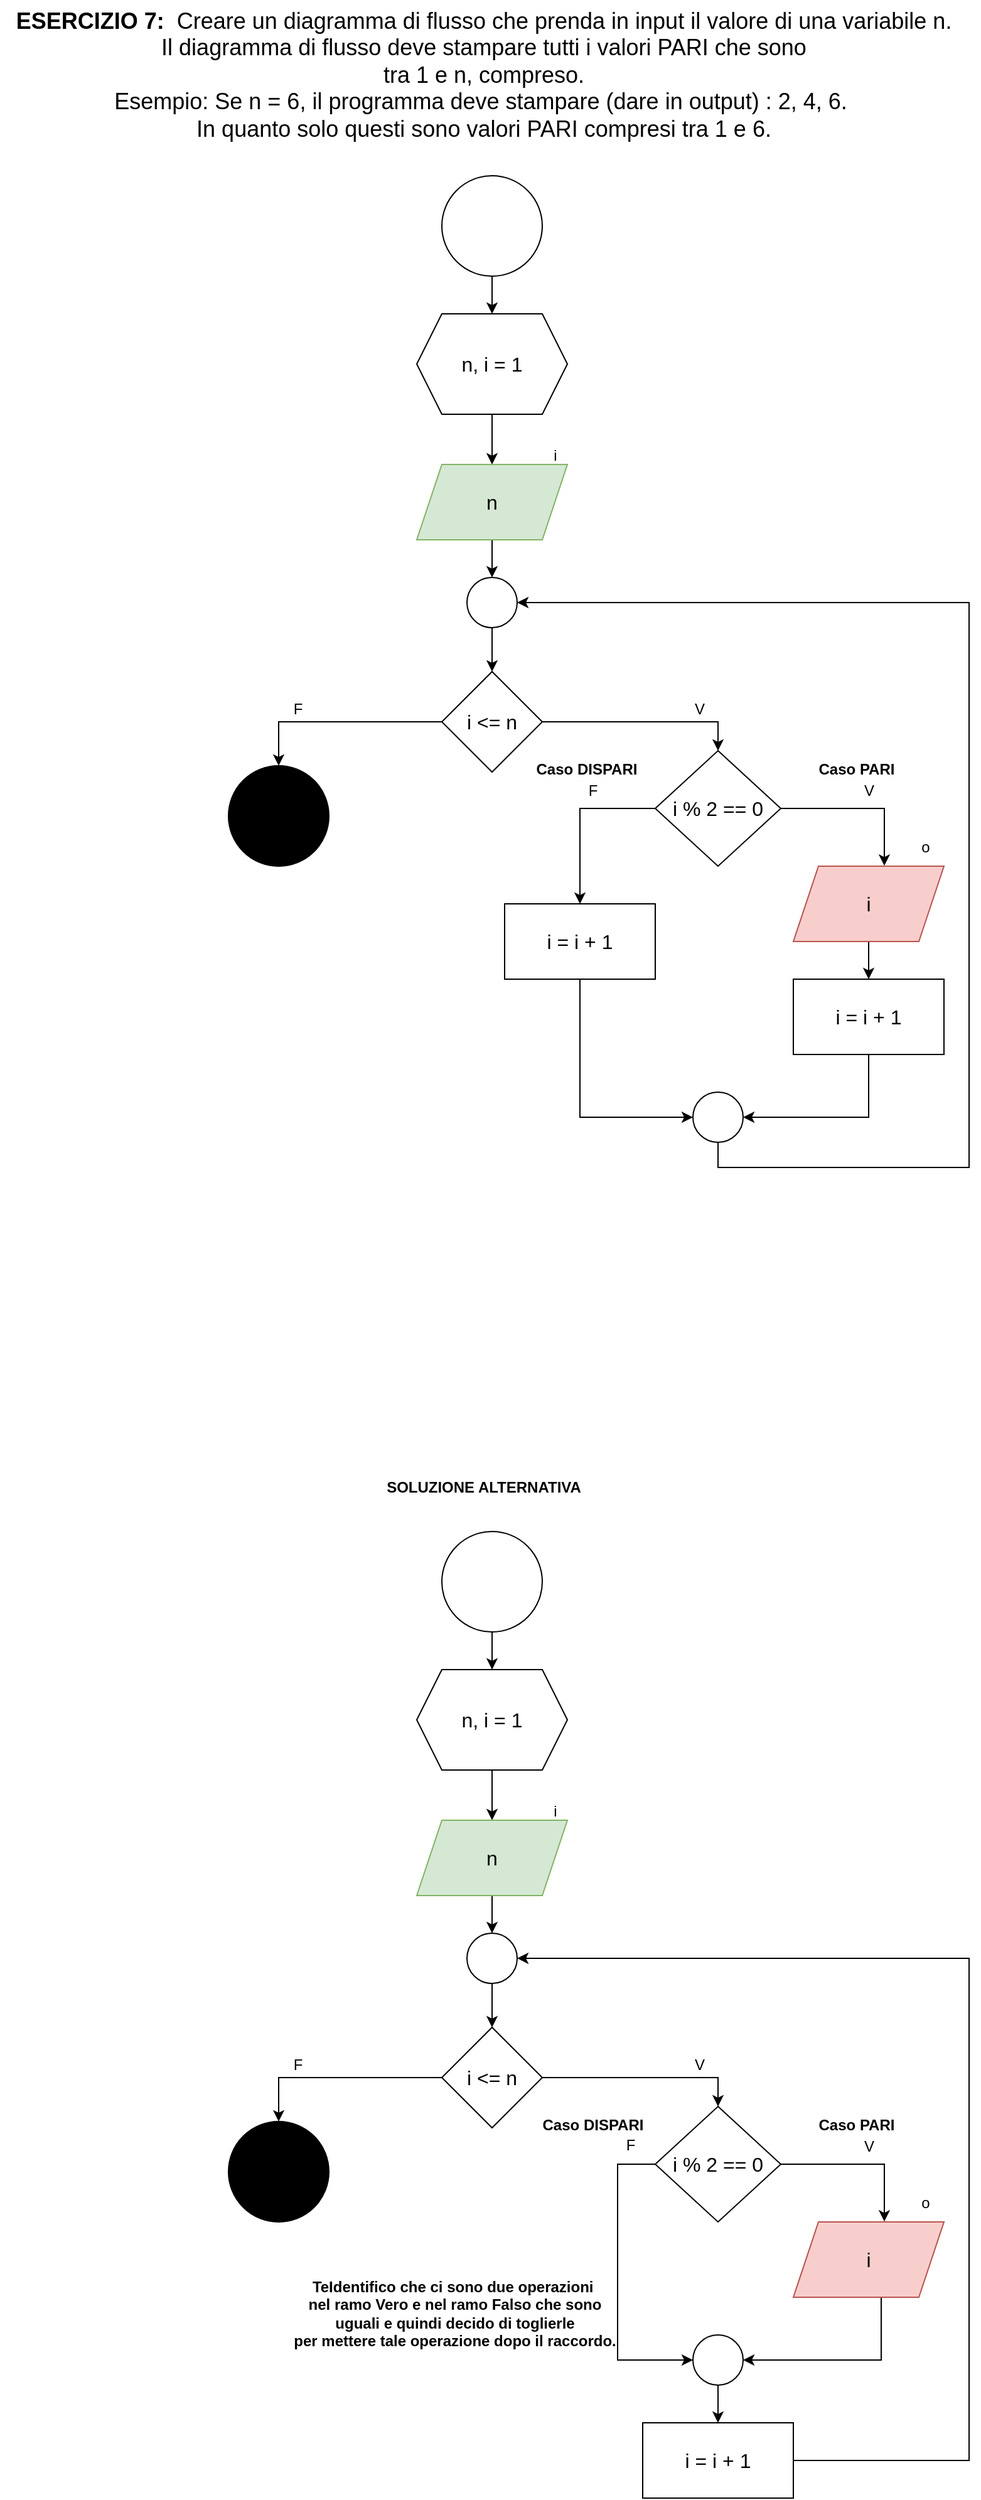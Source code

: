 <mxfile version="24.7.17">
  <diagram name="Pagina-1" id="0qzzMYINNlGovGyUZegi">
    <mxGraphModel grid="1" page="1" gridSize="10" guides="1" tooltips="1" connect="1" arrows="1" fold="1" pageScale="1" pageWidth="827" pageHeight="1169" math="0" shadow="0">
      <root>
        <mxCell id="0" />
        <mxCell id="1" parent="0" />
        <mxCell id="-TRMTuf33lLg_CGuzAfY-1" value="&lt;b style=&quot;font-size: 18px;&quot;&gt;ESERCIZIO 7: &lt;/b&gt;&amp;nbsp;Creare un diagramma di flusso che prenda in input il valore di una variabile n.&lt;div&gt;&amp;nbsp;Il diagramma di flusso deve stampare tutti i valori PARI che sono&amp;nbsp;&lt;div&gt;tra 1 e n, compreso.&lt;/div&gt;&lt;div&gt;Esempio: Se n = 6, il programma deve stampare (dare in output) : 2, 4, 6.&amp;nbsp;&lt;/div&gt;&lt;/div&gt;&lt;div&gt;In quanto solo questi sono valori PARI compresi tra 1 e 6.&lt;/div&gt;" style="text;html=1;align=center;verticalAlign=middle;resizable=0;points=[];autosize=1;strokeColor=none;fillColor=none;fontSize=18;" vertex="1" parent="1">
          <mxGeometry x="28" y="30" width="770" height="120" as="geometry" />
        </mxCell>
        <mxCell id="-TRMTuf33lLg_CGuzAfY-21" value="" style="edgeStyle=orthogonalEdgeStyle;rounded=0;orthogonalLoop=1;jettySize=auto;html=1;" edge="1" parent="1" source="-TRMTuf33lLg_CGuzAfY-22" target="-TRMTuf33lLg_CGuzAfY-24">
          <mxGeometry relative="1" as="geometry" />
        </mxCell>
        <mxCell id="-TRMTuf33lLg_CGuzAfY-22" value="" style="ellipse;whiteSpace=wrap;html=1;aspect=fixed;" vertex="1" parent="1">
          <mxGeometry x="380" y="170" width="80" height="80" as="geometry" />
        </mxCell>
        <mxCell id="-TRMTuf33lLg_CGuzAfY-23" value="" style="edgeStyle=orthogonalEdgeStyle;rounded=0;orthogonalLoop=1;jettySize=auto;html=1;" edge="1" parent="1" source="-TRMTuf33lLg_CGuzAfY-24" target="-TRMTuf33lLg_CGuzAfY-26">
          <mxGeometry relative="1" as="geometry" />
        </mxCell>
        <mxCell id="-TRMTuf33lLg_CGuzAfY-24" value="&lt;font style=&quot;font-size: 16px;&quot;&gt;n, i = 1&lt;/font&gt;" style="shape=hexagon;perimeter=hexagonPerimeter2;whiteSpace=wrap;html=1;fixedSize=1;" vertex="1" parent="1">
          <mxGeometry x="360" y="280" width="120" height="80" as="geometry" />
        </mxCell>
        <mxCell id="-TRMTuf33lLg_CGuzAfY-25" value="" style="edgeStyle=orthogonalEdgeStyle;rounded=0;orthogonalLoop=1;jettySize=auto;html=1;" edge="1" parent="1" source="-TRMTuf33lLg_CGuzAfY-26" target="-TRMTuf33lLg_CGuzAfY-28">
          <mxGeometry relative="1" as="geometry" />
        </mxCell>
        <mxCell id="-TRMTuf33lLg_CGuzAfY-26" value="&lt;font style=&quot;font-size: 16px;&quot;&gt;n&lt;/font&gt;" style="shape=parallelogram;perimeter=parallelogramPerimeter;whiteSpace=wrap;html=1;fixedSize=1;fillColor=#d5e8d4;strokeColor=#82b366;" vertex="1" parent="1">
          <mxGeometry x="360" y="400" width="120" height="60" as="geometry" />
        </mxCell>
        <mxCell id="-TRMTuf33lLg_CGuzAfY-27" value="" style="edgeStyle=orthogonalEdgeStyle;rounded=0;orthogonalLoop=1;jettySize=auto;html=1;" edge="1" parent="1" source="-TRMTuf33lLg_CGuzAfY-28" target="-TRMTuf33lLg_CGuzAfY-31">
          <mxGeometry relative="1" as="geometry" />
        </mxCell>
        <mxCell id="-TRMTuf33lLg_CGuzAfY-28" value="" style="ellipse;whiteSpace=wrap;html=1;" vertex="1" parent="1">
          <mxGeometry x="400" y="490" width="40" height="40" as="geometry" />
        </mxCell>
        <mxCell id="-TRMTuf33lLg_CGuzAfY-30" value="" style="edgeStyle=orthogonalEdgeStyle;rounded=0;orthogonalLoop=1;jettySize=auto;html=1;" edge="1" parent="1" source="-TRMTuf33lLg_CGuzAfY-31" target="-TRMTuf33lLg_CGuzAfY-39">
          <mxGeometry relative="1" as="geometry">
            <Array as="points">
              <mxPoint x="250" y="605" />
            </Array>
          </mxGeometry>
        </mxCell>
        <mxCell id="-TRMTuf33lLg_CGuzAfY-42" style="edgeStyle=orthogonalEdgeStyle;rounded=0;orthogonalLoop=1;jettySize=auto;html=1;entryX=0.5;entryY=0;entryDx=0;entryDy=0;" edge="1" parent="1" source="-TRMTuf33lLg_CGuzAfY-31" target="-TRMTuf33lLg_CGuzAfY-41">
          <mxGeometry relative="1" as="geometry" />
        </mxCell>
        <mxCell id="-TRMTuf33lLg_CGuzAfY-31" value="i &amp;lt;= n" style="rhombus;whiteSpace=wrap;html=1;fontSize=16;" vertex="1" parent="1">
          <mxGeometry x="380" y="565" width="80" height="80" as="geometry" />
        </mxCell>
        <mxCell id="-TRMTuf33lLg_CGuzAfY-46" value="" style="edgeStyle=orthogonalEdgeStyle;rounded=0;orthogonalLoop=1;jettySize=auto;html=1;" edge="1" parent="1" source="-TRMTuf33lLg_CGuzAfY-33" target="-TRMTuf33lLg_CGuzAfY-38">
          <mxGeometry relative="1" as="geometry" />
        </mxCell>
        <mxCell id="-TRMTuf33lLg_CGuzAfY-33" value="i" style="shape=parallelogram;perimeter=parallelogramPerimeter;whiteSpace=wrap;html=1;fixedSize=1;fontSize=16;fillColor=#f8cecc;strokeColor=#b85450;" vertex="1" parent="1">
          <mxGeometry x="660" y="720" width="120" height="60" as="geometry" />
        </mxCell>
        <mxCell id="-TRMTuf33lLg_CGuzAfY-34" value="V" style="text;html=1;align=center;verticalAlign=middle;resizable=0;points=[];autosize=1;strokeColor=none;fillColor=none;" vertex="1" parent="1">
          <mxGeometry x="570" y="580" width="30" height="30" as="geometry" />
        </mxCell>
        <mxCell id="-TRMTuf33lLg_CGuzAfY-35" value="o" style="text;html=1;align=center;verticalAlign=middle;resizable=0;points=[];autosize=1;strokeColor=none;fillColor=none;" vertex="1" parent="1">
          <mxGeometry x="750" y="690" width="30" height="30" as="geometry" />
        </mxCell>
        <mxCell id="-TRMTuf33lLg_CGuzAfY-36" value="i" style="text;html=1;align=center;verticalAlign=middle;resizable=0;points=[];autosize=1;strokeColor=none;fillColor=none;" vertex="1" parent="1">
          <mxGeometry x="455" y="378" width="30" height="30" as="geometry" />
        </mxCell>
        <mxCell id="-TRMTuf33lLg_CGuzAfY-51" style="edgeStyle=orthogonalEdgeStyle;rounded=0;orthogonalLoop=1;jettySize=auto;html=1;entryX=1;entryY=0.5;entryDx=0;entryDy=0;" edge="1" parent="1" source="-TRMTuf33lLg_CGuzAfY-38" target="-TRMTuf33lLg_CGuzAfY-50">
          <mxGeometry relative="1" as="geometry">
            <Array as="points">
              <mxPoint x="720" y="920" />
            </Array>
          </mxGeometry>
        </mxCell>
        <mxCell id="-TRMTuf33lLg_CGuzAfY-38" value="i = i + 1" style="whiteSpace=wrap;html=1;fontSize=16;" vertex="1" parent="1">
          <mxGeometry x="660" y="810" width="120" height="60" as="geometry" />
        </mxCell>
        <mxCell id="-TRMTuf33lLg_CGuzAfY-39" value="" style="ellipse;whiteSpace=wrap;html=1;fontSize=16;fillColor=#000000;" vertex="1" parent="1">
          <mxGeometry x="210" y="640" width="80" height="80" as="geometry" />
        </mxCell>
        <mxCell id="-TRMTuf33lLg_CGuzAfY-40" value="F" style="text;html=1;align=center;verticalAlign=middle;resizable=0;points=[];autosize=1;strokeColor=none;fillColor=none;" vertex="1" parent="1">
          <mxGeometry x="250" y="580" width="30" height="30" as="geometry" />
        </mxCell>
        <mxCell id="-TRMTuf33lLg_CGuzAfY-49" style="edgeStyle=orthogonalEdgeStyle;rounded=0;orthogonalLoop=1;jettySize=auto;html=1;" edge="1" parent="1" source="-TRMTuf33lLg_CGuzAfY-41" target="-TRMTuf33lLg_CGuzAfY-47">
          <mxGeometry relative="1" as="geometry">
            <Array as="points">
              <mxPoint x="490" y="674" />
            </Array>
          </mxGeometry>
        </mxCell>
        <mxCell id="-TRMTuf33lLg_CGuzAfY-41" value="i % 2 == 0" style="rhombus;whiteSpace=wrap;html=1;fontSize=16;" vertex="1" parent="1">
          <mxGeometry x="550" y="628" width="100" height="92" as="geometry" />
        </mxCell>
        <mxCell id="-TRMTuf33lLg_CGuzAfY-43" style="edgeStyle=orthogonalEdgeStyle;rounded=0;orthogonalLoop=1;jettySize=auto;html=1;entryX=0.604;entryY=-0.006;entryDx=0;entryDy=0;entryPerimeter=0;" edge="1" parent="1" source="-TRMTuf33lLg_CGuzAfY-41" target="-TRMTuf33lLg_CGuzAfY-33">
          <mxGeometry relative="1" as="geometry" />
        </mxCell>
        <mxCell id="-TRMTuf33lLg_CGuzAfY-44" value="V" style="text;html=1;align=center;verticalAlign=middle;resizable=0;points=[];autosize=1;strokeColor=none;fillColor=none;" vertex="1" parent="1">
          <mxGeometry x="705" y="645" width="30" height="30" as="geometry" />
        </mxCell>
        <mxCell id="-TRMTuf33lLg_CGuzAfY-45" value="Caso PARI" style="text;html=1;align=center;verticalAlign=middle;resizable=0;points=[];autosize=1;strokeColor=none;fillColor=none;fontStyle=1" vertex="1" parent="1">
          <mxGeometry x="670" y="628" width="80" height="30" as="geometry" />
        </mxCell>
        <mxCell id="-TRMTuf33lLg_CGuzAfY-52" style="edgeStyle=orthogonalEdgeStyle;rounded=0;orthogonalLoop=1;jettySize=auto;html=1;entryX=0;entryY=0.5;entryDx=0;entryDy=0;" edge="1" parent="1" source="-TRMTuf33lLg_CGuzAfY-47" target="-TRMTuf33lLg_CGuzAfY-50">
          <mxGeometry relative="1" as="geometry">
            <Array as="points">
              <mxPoint x="490" y="920" />
            </Array>
          </mxGeometry>
        </mxCell>
        <mxCell id="-TRMTuf33lLg_CGuzAfY-47" value="i = i + 1" style="whiteSpace=wrap;html=1;fontSize=16;" vertex="1" parent="1">
          <mxGeometry x="430" y="750" width="120" height="60" as="geometry" />
        </mxCell>
        <mxCell id="-TRMTuf33lLg_CGuzAfY-53" style="edgeStyle=orthogonalEdgeStyle;rounded=0;orthogonalLoop=1;jettySize=auto;html=1;entryX=1;entryY=0.5;entryDx=0;entryDy=0;" edge="1" parent="1" source="-TRMTuf33lLg_CGuzAfY-50" target="-TRMTuf33lLg_CGuzAfY-28">
          <mxGeometry relative="1" as="geometry">
            <Array as="points">
              <mxPoint x="600" y="960" />
              <mxPoint x="800" y="960" />
              <mxPoint x="800" y="510" />
            </Array>
          </mxGeometry>
        </mxCell>
        <mxCell id="-TRMTuf33lLg_CGuzAfY-50" value="" style="ellipse;whiteSpace=wrap;html=1;" vertex="1" parent="1">
          <mxGeometry x="580" y="900" width="40" height="40" as="geometry" />
        </mxCell>
        <mxCell id="-TRMTuf33lLg_CGuzAfY-54" value="Caso DISPARI" style="text;html=1;align=center;verticalAlign=middle;resizable=0;points=[];autosize=1;strokeColor=none;fillColor=none;fontStyle=1" vertex="1" parent="1">
          <mxGeometry x="445" y="628" width="100" height="30" as="geometry" />
        </mxCell>
        <mxCell id="-TRMTuf33lLg_CGuzAfY-55" value="SOLUZIONE ALTERNATIVA" style="text;html=1;align=center;verticalAlign=middle;resizable=0;points=[];autosize=1;strokeColor=none;fillColor=none;fontStyle=1" vertex="1" parent="1">
          <mxGeometry x="323" y="1200" width="180" height="30" as="geometry" />
        </mxCell>
        <mxCell id="-TRMTuf33lLg_CGuzAfY-56" value="" style="edgeStyle=orthogonalEdgeStyle;rounded=0;orthogonalLoop=1;jettySize=auto;html=1;" edge="1" parent="1" source="-TRMTuf33lLg_CGuzAfY-57" target="-TRMTuf33lLg_CGuzAfY-59">
          <mxGeometry relative="1" as="geometry" />
        </mxCell>
        <mxCell id="-TRMTuf33lLg_CGuzAfY-57" value="" style="ellipse;whiteSpace=wrap;html=1;aspect=fixed;" vertex="1" parent="1">
          <mxGeometry x="380" y="1250" width="80" height="80" as="geometry" />
        </mxCell>
        <mxCell id="-TRMTuf33lLg_CGuzAfY-58" value="" style="edgeStyle=orthogonalEdgeStyle;rounded=0;orthogonalLoop=1;jettySize=auto;html=1;" edge="1" parent="1" source="-TRMTuf33lLg_CGuzAfY-59" target="-TRMTuf33lLg_CGuzAfY-61">
          <mxGeometry relative="1" as="geometry" />
        </mxCell>
        <mxCell id="-TRMTuf33lLg_CGuzAfY-59" value="&lt;font style=&quot;font-size: 16px;&quot;&gt;n, i = 1&lt;/font&gt;" style="shape=hexagon;perimeter=hexagonPerimeter2;whiteSpace=wrap;html=1;fixedSize=1;" vertex="1" parent="1">
          <mxGeometry x="360" y="1360" width="120" height="80" as="geometry" />
        </mxCell>
        <mxCell id="-TRMTuf33lLg_CGuzAfY-60" value="" style="edgeStyle=orthogonalEdgeStyle;rounded=0;orthogonalLoop=1;jettySize=auto;html=1;" edge="1" parent="1" source="-TRMTuf33lLg_CGuzAfY-61" target="-TRMTuf33lLg_CGuzAfY-63">
          <mxGeometry relative="1" as="geometry" />
        </mxCell>
        <mxCell id="-TRMTuf33lLg_CGuzAfY-61" value="&lt;font style=&quot;font-size: 16px;&quot;&gt;n&lt;/font&gt;" style="shape=parallelogram;perimeter=parallelogramPerimeter;whiteSpace=wrap;html=1;fixedSize=1;fillColor=#d5e8d4;strokeColor=#82b366;" vertex="1" parent="1">
          <mxGeometry x="360" y="1480" width="120" height="60" as="geometry" />
        </mxCell>
        <mxCell id="-TRMTuf33lLg_CGuzAfY-62" value="" style="edgeStyle=orthogonalEdgeStyle;rounded=0;orthogonalLoop=1;jettySize=auto;html=1;" edge="1" parent="1" source="-TRMTuf33lLg_CGuzAfY-63" target="-TRMTuf33lLg_CGuzAfY-66">
          <mxGeometry relative="1" as="geometry" />
        </mxCell>
        <mxCell id="-TRMTuf33lLg_CGuzAfY-63" value="" style="ellipse;whiteSpace=wrap;html=1;" vertex="1" parent="1">
          <mxGeometry x="400" y="1570" width="40" height="40" as="geometry" />
        </mxCell>
        <mxCell id="-TRMTuf33lLg_CGuzAfY-64" value="" style="edgeStyle=orthogonalEdgeStyle;rounded=0;orthogonalLoop=1;jettySize=auto;html=1;" edge="1" parent="1" source="-TRMTuf33lLg_CGuzAfY-66" target="-TRMTuf33lLg_CGuzAfY-74">
          <mxGeometry relative="1" as="geometry">
            <Array as="points">
              <mxPoint x="250" y="1685" />
            </Array>
          </mxGeometry>
        </mxCell>
        <mxCell id="-TRMTuf33lLg_CGuzAfY-65" style="edgeStyle=orthogonalEdgeStyle;rounded=0;orthogonalLoop=1;jettySize=auto;html=1;entryX=0.5;entryY=0;entryDx=0;entryDy=0;" edge="1" parent="1" source="-TRMTuf33lLg_CGuzAfY-66" target="-TRMTuf33lLg_CGuzAfY-77">
          <mxGeometry relative="1" as="geometry" />
        </mxCell>
        <mxCell id="-TRMTuf33lLg_CGuzAfY-66" value="i &amp;lt;= n" style="rhombus;whiteSpace=wrap;html=1;fontSize=16;" vertex="1" parent="1">
          <mxGeometry x="380" y="1645" width="80" height="80" as="geometry" />
        </mxCell>
        <mxCell id="-TRMTuf33lLg_CGuzAfY-86" style="edgeStyle=orthogonalEdgeStyle;rounded=0;orthogonalLoop=1;jettySize=auto;html=1;entryX=1;entryY=0.5;entryDx=0;entryDy=0;" edge="1" parent="1" source="-TRMTuf33lLg_CGuzAfY-68" target="-TRMTuf33lLg_CGuzAfY-84">
          <mxGeometry relative="1" as="geometry">
            <Array as="points">
              <mxPoint x="730" y="1910" />
            </Array>
          </mxGeometry>
        </mxCell>
        <mxCell id="-TRMTuf33lLg_CGuzAfY-68" value="i" style="shape=parallelogram;perimeter=parallelogramPerimeter;whiteSpace=wrap;html=1;fixedSize=1;fontSize=16;fillColor=#f8cecc;strokeColor=#b85450;" vertex="1" parent="1">
          <mxGeometry x="660" y="1800" width="120" height="60" as="geometry" />
        </mxCell>
        <mxCell id="-TRMTuf33lLg_CGuzAfY-69" value="V" style="text;html=1;align=center;verticalAlign=middle;resizable=0;points=[];autosize=1;strokeColor=none;fillColor=none;" vertex="1" parent="1">
          <mxGeometry x="570" y="1660" width="30" height="30" as="geometry" />
        </mxCell>
        <mxCell id="-TRMTuf33lLg_CGuzAfY-70" value="o" style="text;html=1;align=center;verticalAlign=middle;resizable=0;points=[];autosize=1;strokeColor=none;fillColor=none;" vertex="1" parent="1">
          <mxGeometry x="750" y="1770" width="30" height="30" as="geometry" />
        </mxCell>
        <mxCell id="-TRMTuf33lLg_CGuzAfY-71" value="i" style="text;html=1;align=center;verticalAlign=middle;resizable=0;points=[];autosize=1;strokeColor=none;fillColor=none;" vertex="1" parent="1">
          <mxGeometry x="455" y="1458" width="30" height="30" as="geometry" />
        </mxCell>
        <mxCell id="-TRMTuf33lLg_CGuzAfY-74" value="" style="ellipse;whiteSpace=wrap;html=1;fontSize=16;fillColor=#000000;" vertex="1" parent="1">
          <mxGeometry x="210" y="1720" width="80" height="80" as="geometry" />
        </mxCell>
        <mxCell id="-TRMTuf33lLg_CGuzAfY-75" value="F" style="text;html=1;align=center;verticalAlign=middle;resizable=0;points=[];autosize=1;strokeColor=none;fillColor=none;" vertex="1" parent="1">
          <mxGeometry x="250" y="1660" width="30" height="30" as="geometry" />
        </mxCell>
        <mxCell id="-TRMTuf33lLg_CGuzAfY-87" style="edgeStyle=orthogonalEdgeStyle;rounded=0;orthogonalLoop=1;jettySize=auto;html=1;entryX=0;entryY=0.5;entryDx=0;entryDy=0;" edge="1" parent="1" source="-TRMTuf33lLg_CGuzAfY-77" target="-TRMTuf33lLg_CGuzAfY-84">
          <mxGeometry relative="1" as="geometry">
            <Array as="points">
              <mxPoint x="520" y="1754" />
              <mxPoint x="520" y="1910" />
            </Array>
          </mxGeometry>
        </mxCell>
        <mxCell id="-TRMTuf33lLg_CGuzAfY-77" value="i % 2 == 0" style="rhombus;whiteSpace=wrap;html=1;fontSize=16;" vertex="1" parent="1">
          <mxGeometry x="550" y="1708" width="100" height="92" as="geometry" />
        </mxCell>
        <mxCell id="-TRMTuf33lLg_CGuzAfY-78" style="edgeStyle=orthogonalEdgeStyle;rounded=0;orthogonalLoop=1;jettySize=auto;html=1;entryX=0.604;entryY=-0.006;entryDx=0;entryDy=0;entryPerimeter=0;" edge="1" parent="1" source="-TRMTuf33lLg_CGuzAfY-77" target="-TRMTuf33lLg_CGuzAfY-68">
          <mxGeometry relative="1" as="geometry" />
        </mxCell>
        <mxCell id="-TRMTuf33lLg_CGuzAfY-79" value="V" style="text;html=1;align=center;verticalAlign=middle;resizable=0;points=[];autosize=1;strokeColor=none;fillColor=none;" vertex="1" parent="1">
          <mxGeometry x="705" y="1725" width="30" height="30" as="geometry" />
        </mxCell>
        <mxCell id="-TRMTuf33lLg_CGuzAfY-80" value="Caso PARI" style="text;html=1;align=center;verticalAlign=middle;resizable=0;points=[];autosize=1;strokeColor=none;fillColor=none;fontStyle=1" vertex="1" parent="1">
          <mxGeometry x="670" y="1708" width="80" height="30" as="geometry" />
        </mxCell>
        <mxCell id="-TRMTuf33lLg_CGuzAfY-89" value="" style="edgeStyle=orthogonalEdgeStyle;rounded=0;orthogonalLoop=1;jettySize=auto;html=1;" edge="1" parent="1" source="-TRMTuf33lLg_CGuzAfY-84" target="-TRMTuf33lLg_CGuzAfY-88">
          <mxGeometry relative="1" as="geometry" />
        </mxCell>
        <mxCell id="-TRMTuf33lLg_CGuzAfY-84" value="" style="ellipse;whiteSpace=wrap;html=1;" vertex="1" parent="1">
          <mxGeometry x="580" y="1890" width="40" height="40" as="geometry" />
        </mxCell>
        <mxCell id="-TRMTuf33lLg_CGuzAfY-85" value="Caso DISPARI" style="text;html=1;align=center;verticalAlign=middle;resizable=0;points=[];autosize=1;strokeColor=none;fillColor=none;fontStyle=1" vertex="1" parent="1">
          <mxGeometry x="450" y="1708" width="100" height="30" as="geometry" />
        </mxCell>
        <mxCell id="-TRMTuf33lLg_CGuzAfY-90" style="edgeStyle=orthogonalEdgeStyle;rounded=0;orthogonalLoop=1;jettySize=auto;html=1;entryX=1;entryY=0.5;entryDx=0;entryDy=0;" edge="1" parent="1" source="-TRMTuf33lLg_CGuzAfY-88" target="-TRMTuf33lLg_CGuzAfY-63">
          <mxGeometry relative="1" as="geometry">
            <Array as="points">
              <mxPoint x="800" y="1990" />
              <mxPoint x="800" y="1590" />
            </Array>
          </mxGeometry>
        </mxCell>
        <mxCell id="-TRMTuf33lLg_CGuzAfY-88" value="i = i + 1" style="whiteSpace=wrap;html=1;fontSize=16;" vertex="1" parent="1">
          <mxGeometry x="540" y="1960" width="120" height="60" as="geometry" />
        </mxCell>
        <mxCell id="-TRMTuf33lLg_CGuzAfY-91" value="TeIdentifico che ci sono due operazioni&amp;nbsp;&lt;div&gt;nel ramo Vero e nel ramo Falso che sono&lt;/div&gt;&lt;div&gt;uguali e quindi decido di toglierle&lt;/div&gt;&lt;div&gt;per mettere tale operazione dopo il raccordo.&lt;/div&gt;" style="text;html=1;align=center;verticalAlign=middle;resizable=0;points=[];autosize=1;strokeColor=none;fillColor=none;fontStyle=1" vertex="1" parent="1">
          <mxGeometry x="260" y="1838" width="260" height="70" as="geometry" />
        </mxCell>
        <mxCell id="-TRMTuf33lLg_CGuzAfY-92" value="F" style="text;html=1;align=center;verticalAlign=middle;resizable=0;points=[];autosize=1;strokeColor=none;fillColor=none;" vertex="1" parent="1">
          <mxGeometry x="485" y="645" width="30" height="30" as="geometry" />
        </mxCell>
        <mxCell id="-TRMTuf33lLg_CGuzAfY-93" value="F" style="text;html=1;align=center;verticalAlign=middle;resizable=0;points=[];autosize=1;strokeColor=none;fillColor=none;" vertex="1" parent="1">
          <mxGeometry x="515" y="1724" width="30" height="30" as="geometry" />
        </mxCell>
      </root>
    </mxGraphModel>
  </diagram>
</mxfile>
